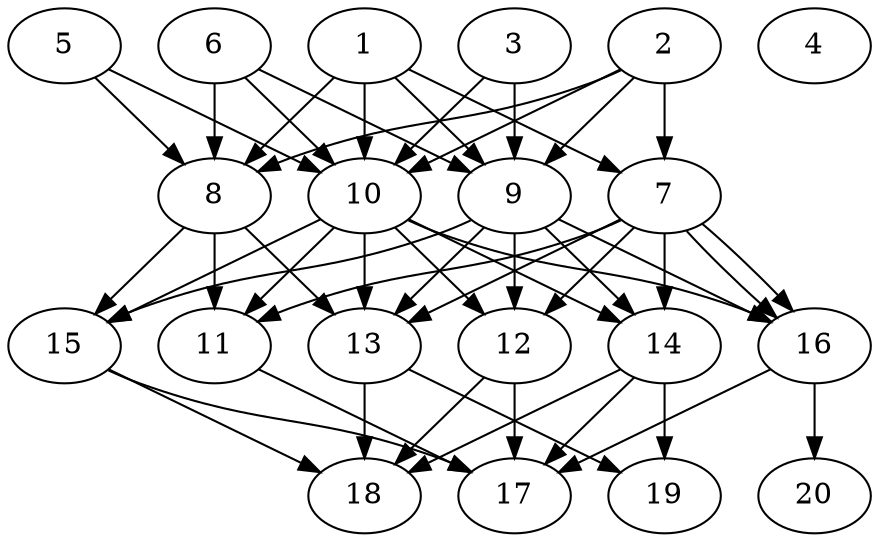 // DAG automatically generated by daggen at Tue Jul 23 14:33:40 2019
// ./daggen --dot -n 20 --ccr 0.3 --fat 0.6 --regular 0.5 --density 0.8 --mindata 5242880 --maxdata 52428800 
digraph G {
  1 [size="96286720", alpha="0.03", expect_size="28886016"] 
  1 -> 7 [size ="28886016"]
  1 -> 8 [size ="28886016"]
  1 -> 9 [size ="28886016"]
  1 -> 10 [size ="28886016"]
  2 [size="106912427", alpha="0.02", expect_size="32073728"] 
  2 -> 7 [size ="32073728"]
  2 -> 8 [size ="32073728"]
  2 -> 9 [size ="32073728"]
  2 -> 10 [size ="32073728"]
  3 [size="159303680", alpha="0.18", expect_size="47791104"] 
  3 -> 9 [size ="47791104"]
  3 -> 10 [size ="47791104"]
  4 [size="41673387", alpha="0.12", expect_size="12502016"] 
  5 [size="122374827", alpha="0.04", expect_size="36712448"] 
  5 -> 8 [size ="36712448"]
  5 -> 10 [size ="36712448"]
  6 [size="50066773", alpha="0.08", expect_size="15020032"] 
  6 -> 8 [size ="15020032"]
  6 -> 9 [size ="15020032"]
  6 -> 10 [size ="15020032"]
  7 [size="91047253", alpha="0.10", expect_size="27314176"] 
  7 -> 11 [size ="27314176"]
  7 -> 12 [size ="27314176"]
  7 -> 13 [size ="27314176"]
  7 -> 14 [size ="27314176"]
  7 -> 16 [size ="27314176"]
  7 -> 16 [size ="27314176"]
  8 [size="99638613", alpha="0.19", expect_size="29891584"] 
  8 -> 11 [size ="29891584"]
  8 -> 13 [size ="29891584"]
  8 -> 15 [size ="29891584"]
  9 [size="119118507", alpha="0.13", expect_size="35735552"] 
  9 -> 12 [size ="35735552"]
  9 -> 13 [size ="35735552"]
  9 -> 14 [size ="35735552"]
  9 -> 15 [size ="35735552"]
  9 -> 16 [size ="35735552"]
  10 [size="43793067", alpha="0.05", expect_size="13137920"] 
  10 -> 11 [size ="13137920"]
  10 -> 12 [size ="13137920"]
  10 -> 13 [size ="13137920"]
  10 -> 14 [size ="13137920"]
  10 -> 15 [size ="13137920"]
  10 -> 16 [size ="13137920"]
  11 [size="99799040", alpha="0.15", expect_size="29939712"] 
  11 -> 17 [size ="29939712"]
  12 [size="125279573", alpha="0.16", expect_size="37583872"] 
  12 -> 17 [size ="37583872"]
  12 -> 18 [size ="37583872"]
  13 [size="144155307", alpha="0.03", expect_size="43246592"] 
  13 -> 18 [size ="43246592"]
  13 -> 19 [size ="43246592"]
  14 [size="128491520", alpha="0.07", expect_size="38547456"] 
  14 -> 17 [size ="38547456"]
  14 -> 18 [size ="38547456"]
  14 -> 19 [size ="38547456"]
  15 [size="65901227", alpha="0.13", expect_size="19770368"] 
  15 -> 17 [size ="19770368"]
  15 -> 18 [size ="19770368"]
  16 [size="93863253", alpha="0.18", expect_size="28158976"] 
  16 -> 17 [size ="28158976"]
  16 -> 20 [size ="28158976"]
  17 [size="154142720", alpha="0.05", expect_size="46242816"] 
  18 [size="78895787", alpha="0.02", expect_size="23668736"] 
  19 [size="70690133", alpha="0.15", expect_size="21207040"] 
  20 [size="17821013", alpha="0.13", expect_size="5346304"] 
}
